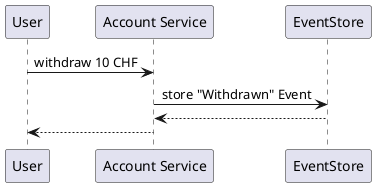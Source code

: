 @startuml

participant "User" as U
participant "Account Service" as S
participant "EventStore" as ES

U -> S: withdraw 10 CHF
S -> ES: store "Withdrawn" Event
S <-- ES:
U <-- S:

@enduml